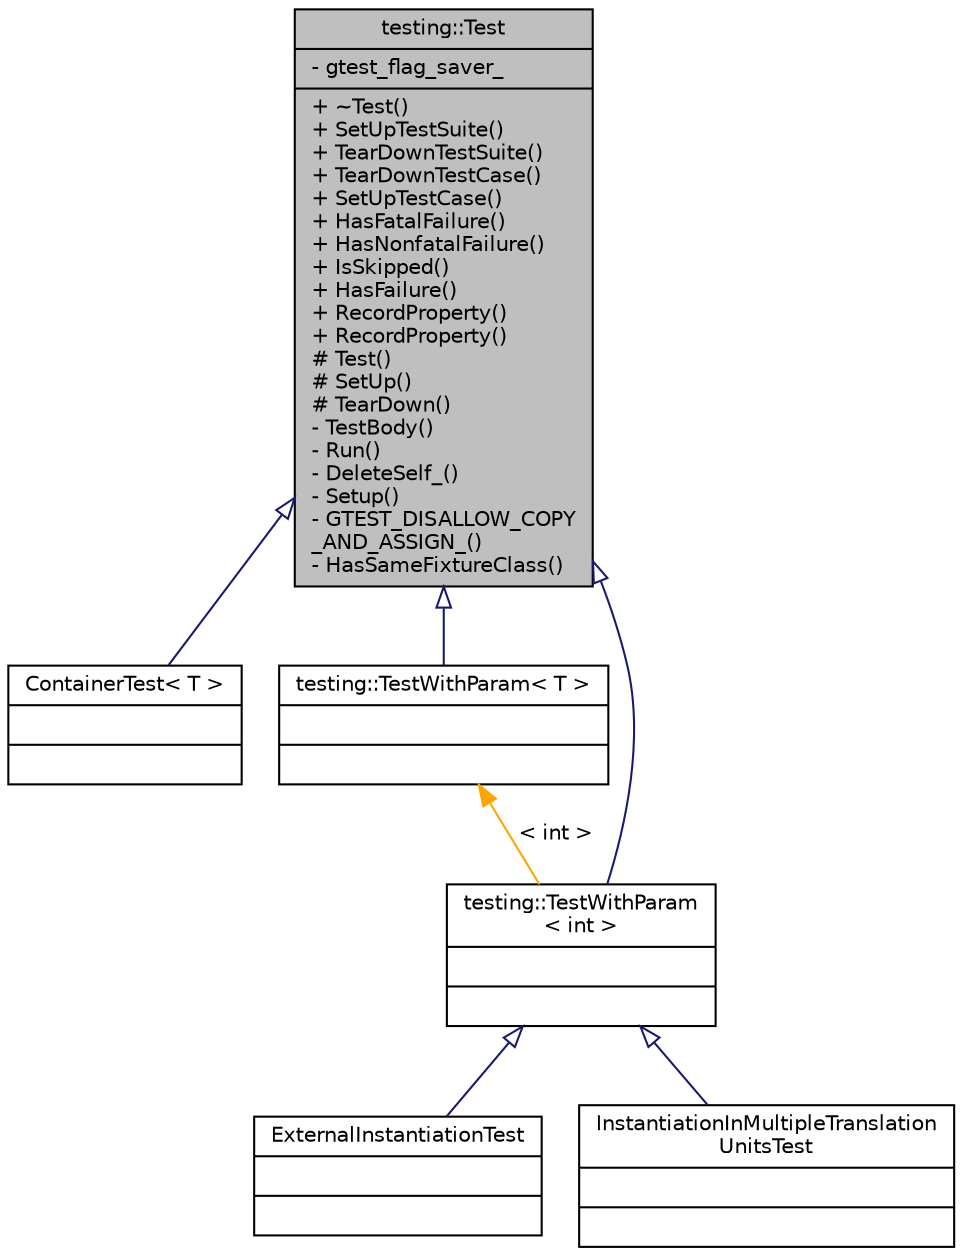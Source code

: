 digraph "testing::Test"
{
 // INTERACTIVE_SVG=YES
 // LATEX_PDF_SIZE
  edge [fontname="Helvetica",fontsize="10",labelfontname="Helvetica",labelfontsize="10"];
  node [fontname="Helvetica",fontsize="10",shape=record];
  Node1 [label="{testing::Test\n|- gtest_flag_saver_\l|+ ~Test()\l+ SetUpTestSuite()\l+ TearDownTestSuite()\l+ TearDownTestCase()\l+ SetUpTestCase()\l+ HasFatalFailure()\l+ HasNonfatalFailure()\l+ IsSkipped()\l+ HasFailure()\l+ RecordProperty()\l+ RecordProperty()\l# Test()\l# SetUp()\l# TearDown()\l- TestBody()\l- Run()\l- DeleteSelf_()\l- Setup()\l- GTEST_DISALLOW_COPY\l_AND_ASSIGN_()\l- HasSameFixtureClass()\l}",height=0.2,width=0.4,color="black", fillcolor="grey75", style="filled", fontcolor="black",tooltip=" "];
  Node1 -> Node2 [dir="back",color="midnightblue",fontsize="10",style="solid",arrowtail="onormal",fontname="Helvetica"];
  Node2 [label="{ContainerTest\< T \>\n||}",height=0.2,width=0.4,color="black", fillcolor="white", style="filled",URL="$d4/ddb/class_container_test.html",tooltip=" "];
  Node1 -> Node3 [dir="back",color="midnightblue",fontsize="10",style="solid",arrowtail="onormal",fontname="Helvetica"];
  Node3 [label="{testing::TestWithParam\< T \>\n||}",height=0.2,width=0.4,color="black", fillcolor="white", style="filled",URL="$dc/df9/classtesting_1_1_test_with_param.html",tooltip=" "];
  Node3 -> Node4 [dir="back",color="orange",fontsize="10",style="solid",label=" \< int \>" ,fontname="Helvetica"];
  Node4 [label="{testing::TestWithParam\l\< int \>\n||}",height=0.2,width=0.4,color="black", fillcolor="white", style="filled",URL="$dc/df9/classtesting_1_1_test_with_param.html",tooltip=" "];
  Node4 -> Node5 [dir="back",color="midnightblue",fontsize="10",style="solid",arrowtail="onormal",fontname="Helvetica"];
  Node5 [label="{ExternalInstantiationTest\n||}",height=0.2,width=0.4,color="black", fillcolor="white", style="filled",URL="$d3/d47/class_external_instantiation_test.html",tooltip=" "];
  Node4 -> Node6 [dir="back",color="midnightblue",fontsize="10",style="solid",arrowtail="onormal",fontname="Helvetica"];
  Node6 [label="{InstantiationInMultipleTranslation\lUnitsTest\n||}",height=0.2,width=0.4,color="black", fillcolor="white", style="filled",URL="$d9/d8a/class_instantiation_in_multiple_translation_units_test.html",tooltip=" "];
  Node1 -> Node4 [dir="back",color="midnightblue",fontsize="10",style="solid",arrowtail="onormal",fontname="Helvetica"];
}
